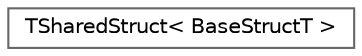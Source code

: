 digraph "Graphical Class Hierarchy"
{
 // INTERACTIVE_SVG=YES
 // LATEX_PDF_SIZE
  bgcolor="transparent";
  edge [fontname=Helvetica,fontsize=10,labelfontname=Helvetica,labelfontsize=10];
  node [fontname=Helvetica,fontsize=10,shape=box,height=0.2,width=0.4];
  rankdir="LR";
  Node0 [id="Node000000",label="TSharedStruct\< BaseStructT \>",height=0.2,width=0.4,color="grey40", fillcolor="white", style="filled",URL="$d0/dc2/structTSharedStruct.html",tooltip="TSharedStruct is a type-safe FSharedStruct wrapper against the given BaseStruct type."];
}
